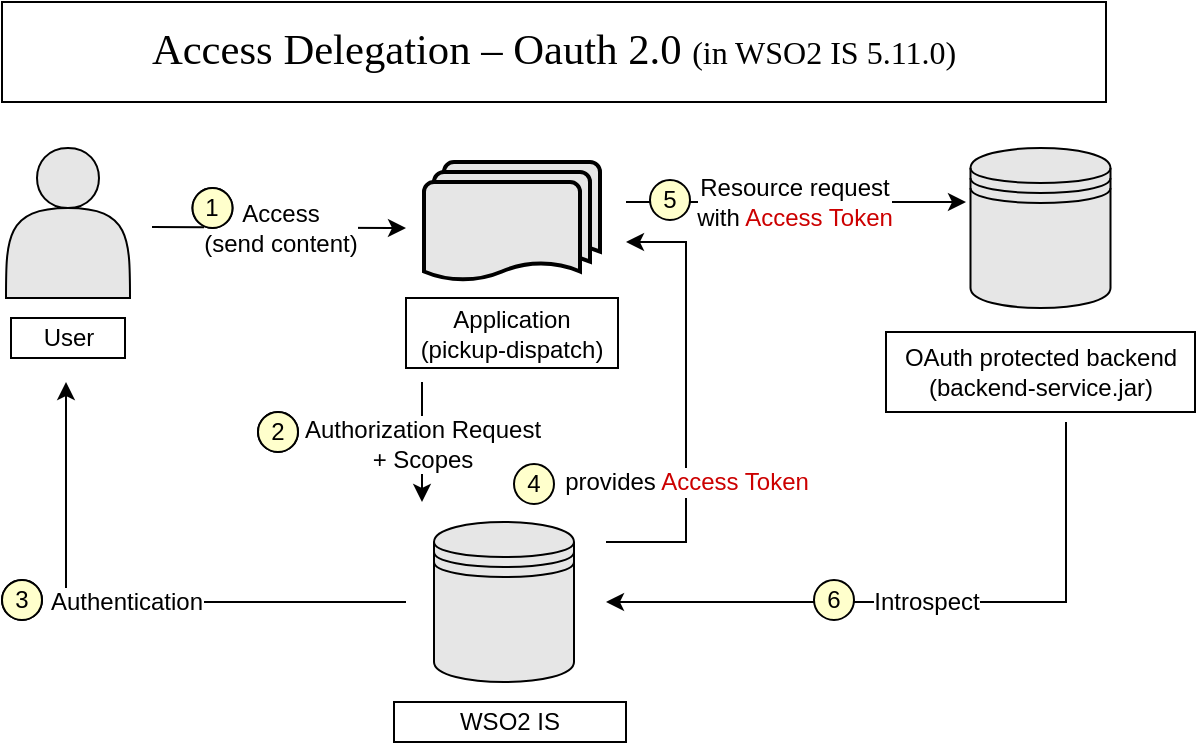 <mxfile version="15.5.4" type="github">
  <diagram id="921SX31d8ckm59c6BwTD" name="Page-1">
    <mxGraphModel dx="1185" dy="662" grid="1" gridSize="10" guides="1" tooltips="1" connect="1" arrows="1" fold="1" page="1" pageScale="1" pageWidth="827" pageHeight="1169" math="0" shadow="0">
      <root>
        <mxCell id="0" />
        <mxCell id="1" parent="0" />
        <mxCell id="FPBPx4zB9Egi75K8QrbN-1" value="&lt;p style=&quot;line-height: 120% ; margin-top: 0pt ; margin-bottom: 0pt ; margin-left: 0in ; direction: ltr ; unicode-bidi: embed&quot;&gt;&lt;span style=&quot;font-size: 16pt ; font-family: &amp;#34;microsoft gothicneo&amp;#34;&quot;&gt;Acc&lt;/span&gt;&lt;span style=&quot;font-size: 16pt ; font-family: &amp;#34;microsoft gothicneo&amp;#34;&quot;&gt;ess&amp;nbsp;&lt;/span&gt;&lt;span style=&quot;font-size: 16pt ; font-family: &amp;#34;microsoft gothicneo&amp;#34;&quot;&gt;Delegation&lt;/span&gt;&lt;span style=&quot;font-size: 16pt ; font-family: &amp;#34;microsoft gothicneo&amp;#34;&quot;&gt; &lt;/span&gt;&lt;span style=&quot;font-size: 16pt ; font-family: &amp;#34;microsoft gothicneo&amp;#34;&quot;&gt;–&amp;nbsp;&lt;/span&gt;&lt;span style=&quot;font-size: 16pt ; font-family: &amp;#34;microsoft gothicneo&amp;#34;&quot;&gt;Oauth&lt;/span&gt;&lt;span style=&quot;font-size: 16pt ; font-family: &amp;#34;microsoft gothicneo&amp;#34;&quot;&gt; 2.0 &lt;/span&gt;&lt;span style=&quot;font-family: &amp;#34;microsoft gothicneo&amp;#34;&quot;&gt;&lt;font style=&quot;font-size: 16px&quot;&gt;(in WSO2 IS 5.11.0)&lt;/font&gt;&lt;/span&gt;&lt;/p&gt;" style="rounded=0;whiteSpace=wrap;html=1;fillColor=#FFFFFF;" parent="1" vertex="1">
          <mxGeometry x="198" y="170" width="552" height="50" as="geometry" />
        </mxCell>
        <mxCell id="FPBPx4zB9Egi75K8QrbN-3" value="" style="shape=actor;whiteSpace=wrap;html=1;fontSize=16;fillColor=#E6E6E6;" parent="1" vertex="1">
          <mxGeometry x="200" y="243" width="62" height="75" as="geometry" />
        </mxCell>
        <mxCell id="FPBPx4zB9Egi75K8QrbN-4" value="" style="shape=datastore;whiteSpace=wrap;html=1;fontSize=16;fillColor=#E6E6E6;" parent="1" vertex="1">
          <mxGeometry x="682.25" y="243" width="70" height="80" as="geometry" />
        </mxCell>
        <mxCell id="FPBPx4zB9Egi75K8QrbN-5" value="" style="shape=datastore;whiteSpace=wrap;html=1;fontSize=16;fillColor=#E6E6E6;" parent="1" vertex="1">
          <mxGeometry x="414" y="430" width="70" height="80" as="geometry" />
        </mxCell>
        <mxCell id="FPBPx4zB9Egi75K8QrbN-6" value="Application&lt;br style=&quot;font-size: 12px;&quot;&gt;(pickup-dispatch)" style="rounded=0;whiteSpace=wrap;html=1;fontSize=12;fillColor=#FFFFFF;" parent="1" vertex="1">
          <mxGeometry x="400" y="318" width="106" height="35" as="geometry" />
        </mxCell>
        <mxCell id="FPBPx4zB9Egi75K8QrbN-7" value="WSO2 IS" style="rounded=0;whiteSpace=wrap;html=1;fontSize=12;fillColor=#FFFFFF;" parent="1" vertex="1">
          <mxGeometry x="394" y="520" width="116" height="20" as="geometry" />
        </mxCell>
        <mxCell id="FPBPx4zB9Egi75K8QrbN-8" value="OAuth protected backend&lt;br style=&quot;font-size: 12px;&quot;&gt;(backend-service.jar)" style="rounded=0;whiteSpace=wrap;html=1;fontSize=12;fillColor=#FFFFFF;" parent="1" vertex="1">
          <mxGeometry x="640" y="335" width="154.5" height="40" as="geometry" />
        </mxCell>
        <mxCell id="FPBPx4zB9Egi75K8QrbN-9" value="" style="endArrow=classic;html=1;rounded=0;fontSize=12;" parent="1" edge="1">
          <mxGeometry relative="1" as="geometry">
            <mxPoint x="273" y="282.5" as="sourcePoint" />
            <mxPoint x="400" y="283" as="targetPoint" />
            <Array as="points" />
          </mxGeometry>
        </mxCell>
        <mxCell id="FPBPx4zB9Egi75K8QrbN-10" value="Access&lt;br&gt;(send content)" style="edgeLabel;resizable=0;html=1;align=center;verticalAlign=middle;fontSize=12;" parent="FPBPx4zB9Egi75K8QrbN-9" connectable="0" vertex="1">
          <mxGeometry relative="1" as="geometry" />
        </mxCell>
        <mxCell id="FPBPx4zB9Egi75K8QrbN-12" value="User" style="rounded=0;whiteSpace=wrap;html=1;fontSize=12;fillColor=#FFFFFF;" parent="1" vertex="1">
          <mxGeometry x="202.5" y="328" width="57" height="20" as="geometry" />
        </mxCell>
        <mxCell id="FPBPx4zB9Egi75K8QrbN-13" value="" style="strokeWidth=2;html=1;shape=mxgraph.flowchart.multi-document;whiteSpace=wrap;fontSize=12;fillColor=#E6E6E6;" parent="1" vertex="1">
          <mxGeometry x="409" y="250" width="88" height="60" as="geometry" />
        </mxCell>
        <mxCell id="FPBPx4zB9Egi75K8QrbN-14" value="" style="endArrow=classic;html=1;rounded=0;fontSize=12;" parent="1" edge="1">
          <mxGeometry relative="1" as="geometry">
            <mxPoint x="730" y="380" as="sourcePoint" />
            <mxPoint x="500" y="470" as="targetPoint" />
            <Array as="points">
              <mxPoint x="730" y="470" />
            </Array>
          </mxGeometry>
        </mxCell>
        <mxCell id="FPBPx4zB9Egi75K8QrbN-15" value="Introspect" style="edgeLabel;resizable=0;html=1;align=center;verticalAlign=middle;fontSize=12;" parent="FPBPx4zB9Egi75K8QrbN-14" connectable="0" vertex="1">
          <mxGeometry relative="1" as="geometry" />
        </mxCell>
        <mxCell id="FPBPx4zB9Egi75K8QrbN-16" value="" style="endArrow=classic;html=1;rounded=0;fontSize=12;" parent="1" edge="1">
          <mxGeometry relative="1" as="geometry">
            <mxPoint x="408" y="360" as="sourcePoint" />
            <mxPoint x="408" y="420" as="targetPoint" />
          </mxGeometry>
        </mxCell>
        <mxCell id="FPBPx4zB9Egi75K8QrbN-17" value="Authorization Request&lt;br&gt;+ Scopes" style="edgeLabel;resizable=0;html=1;align=center;verticalAlign=middle;fontSize=12;" parent="FPBPx4zB9Egi75K8QrbN-16" connectable="0" vertex="1">
          <mxGeometry relative="1" as="geometry">
            <mxPoint y="1" as="offset" />
          </mxGeometry>
        </mxCell>
        <mxCell id="FPBPx4zB9Egi75K8QrbN-18" value="" style="endArrow=classic;html=1;rounded=0;fontSize=12;" parent="1" edge="1">
          <mxGeometry relative="1" as="geometry">
            <mxPoint x="500" y="440" as="sourcePoint" />
            <mxPoint x="510" y="290" as="targetPoint" />
            <Array as="points">
              <mxPoint x="540" y="440" />
              <mxPoint x="540" y="290" />
            </Array>
          </mxGeometry>
        </mxCell>
        <mxCell id="FPBPx4zB9Egi75K8QrbN-19" value="provides &lt;font color=&quot;#cc0000&quot;&gt;Access Token&lt;/font&gt;" style="edgeLabel;resizable=0;html=1;align=center;verticalAlign=middle;fontSize=12;" parent="FPBPx4zB9Egi75K8QrbN-18" connectable="0" vertex="1">
          <mxGeometry relative="1" as="geometry">
            <mxPoint y="40" as="offset" />
          </mxGeometry>
        </mxCell>
        <mxCell id="FPBPx4zB9Egi75K8QrbN-35" value="1" style="ellipse;whiteSpace=wrap;html=1;aspect=fixed;fontSize=12;fillColor=#FFCCCC;strokeColor=default;" parent="1" vertex="1">
          <mxGeometry x="293.25" y="263" width="20" height="20" as="geometry" />
        </mxCell>
        <mxCell id="FPBPx4zB9Egi75K8QrbN-36" value="2" style="ellipse;whiteSpace=wrap;html=1;aspect=fixed;fontSize=12;fillColor=#FFCCCC;strokeColor=default;" parent="1" vertex="1">
          <mxGeometry x="326" y="375" width="20" height="20" as="geometry" />
        </mxCell>
        <mxCell id="FPBPx4zB9Egi75K8QrbN-37" value="3" style="ellipse;whiteSpace=wrap;html=1;aspect=fixed;fontSize=12;fillColor=#FFCCCC;strokeColor=default;" parent="1" vertex="1">
          <mxGeometry x="198" y="459" width="20" height="20" as="geometry" />
        </mxCell>
        <mxCell id="FPBPx4zB9Egi75K8QrbN-40" value="6" style="ellipse;whiteSpace=wrap;html=1;aspect=fixed;fontSize=12;fillColor=#FFFFCC;strokeColor=default;" parent="1" vertex="1">
          <mxGeometry x="604" y="459" width="20" height="20" as="geometry" />
        </mxCell>
        <mxCell id="FPBPx4zB9Egi75K8QrbN-41" value="" style="endArrow=classic;html=1;rounded=0;fontSize=12;" parent="1" edge="1">
          <mxGeometry relative="1" as="geometry">
            <mxPoint x="400" y="470" as="sourcePoint" />
            <mxPoint x="230" y="360" as="targetPoint" />
            <Array as="points">
              <mxPoint x="230" y="470" />
            </Array>
          </mxGeometry>
        </mxCell>
        <mxCell id="FPBPx4zB9Egi75K8QrbN-42" value="Authentication" style="edgeLabel;resizable=0;html=1;align=center;verticalAlign=middle;fontSize=12;" parent="FPBPx4zB9Egi75K8QrbN-41" connectable="0" vertex="1">
          <mxGeometry relative="1" as="geometry" />
        </mxCell>
        <mxCell id="MDDtRNEAVh37iu4FqZqa-1" value="4" style="ellipse;whiteSpace=wrap;html=1;aspect=fixed;fontSize=12;fillColor=#FFFFCC;strokeColor=default;" vertex="1" parent="1">
          <mxGeometry x="454" y="401" width="20" height="20" as="geometry" />
        </mxCell>
        <mxCell id="MDDtRNEAVh37iu4FqZqa-10" value="" style="endArrow=classic;html=1;rounded=0;fontSize=12;" edge="1" parent="1">
          <mxGeometry relative="1" as="geometry">
            <mxPoint x="510" y="270" as="sourcePoint" />
            <mxPoint x="680" y="270" as="targetPoint" />
            <Array as="points">
              <mxPoint x="550" y="270" />
            </Array>
          </mxGeometry>
        </mxCell>
        <mxCell id="MDDtRNEAVh37iu4FqZqa-11" value="Resource request&lt;br&gt;with &lt;font color=&quot;#cc0000&quot;&gt;Access Token&lt;/font&gt;" style="edgeLabel;resizable=0;html=1;align=center;verticalAlign=middle;fontSize=12;" connectable="0" vertex="1" parent="MDDtRNEAVh37iu4FqZqa-10">
          <mxGeometry relative="1" as="geometry">
            <mxPoint x="-1" as="offset" />
          </mxGeometry>
        </mxCell>
        <mxCell id="MDDtRNEAVh37iu4FqZqa-12" value="5" style="ellipse;whiteSpace=wrap;html=1;aspect=fixed;fontSize=12;fillColor=#FFFFCC;strokeColor=default;" vertex="1" parent="1">
          <mxGeometry x="522" y="259" width="20" height="20" as="geometry" />
        </mxCell>
        <mxCell id="MDDtRNEAVh37iu4FqZqa-13" value="3" style="ellipse;whiteSpace=wrap;html=1;aspect=fixed;fontSize=12;fillColor=#FFFFCC;strokeColor=default;" vertex="1" parent="1">
          <mxGeometry x="198" y="459" width="20" height="20" as="geometry" />
        </mxCell>
        <mxCell id="MDDtRNEAVh37iu4FqZqa-14" value="1" style="ellipse;whiteSpace=wrap;html=1;aspect=fixed;fontSize=12;fillColor=#FFFFCC;strokeColor=default;" vertex="1" parent="1">
          <mxGeometry x="293.25" y="263" width="20" height="20" as="geometry" />
        </mxCell>
        <mxCell id="MDDtRNEAVh37iu4FqZqa-15" value="2" style="ellipse;whiteSpace=wrap;html=1;aspect=fixed;fontSize=12;fillColor=#FFFFCC;strokeColor=default;" vertex="1" parent="1">
          <mxGeometry x="326" y="375" width="20" height="20" as="geometry" />
        </mxCell>
      </root>
    </mxGraphModel>
  </diagram>
</mxfile>
